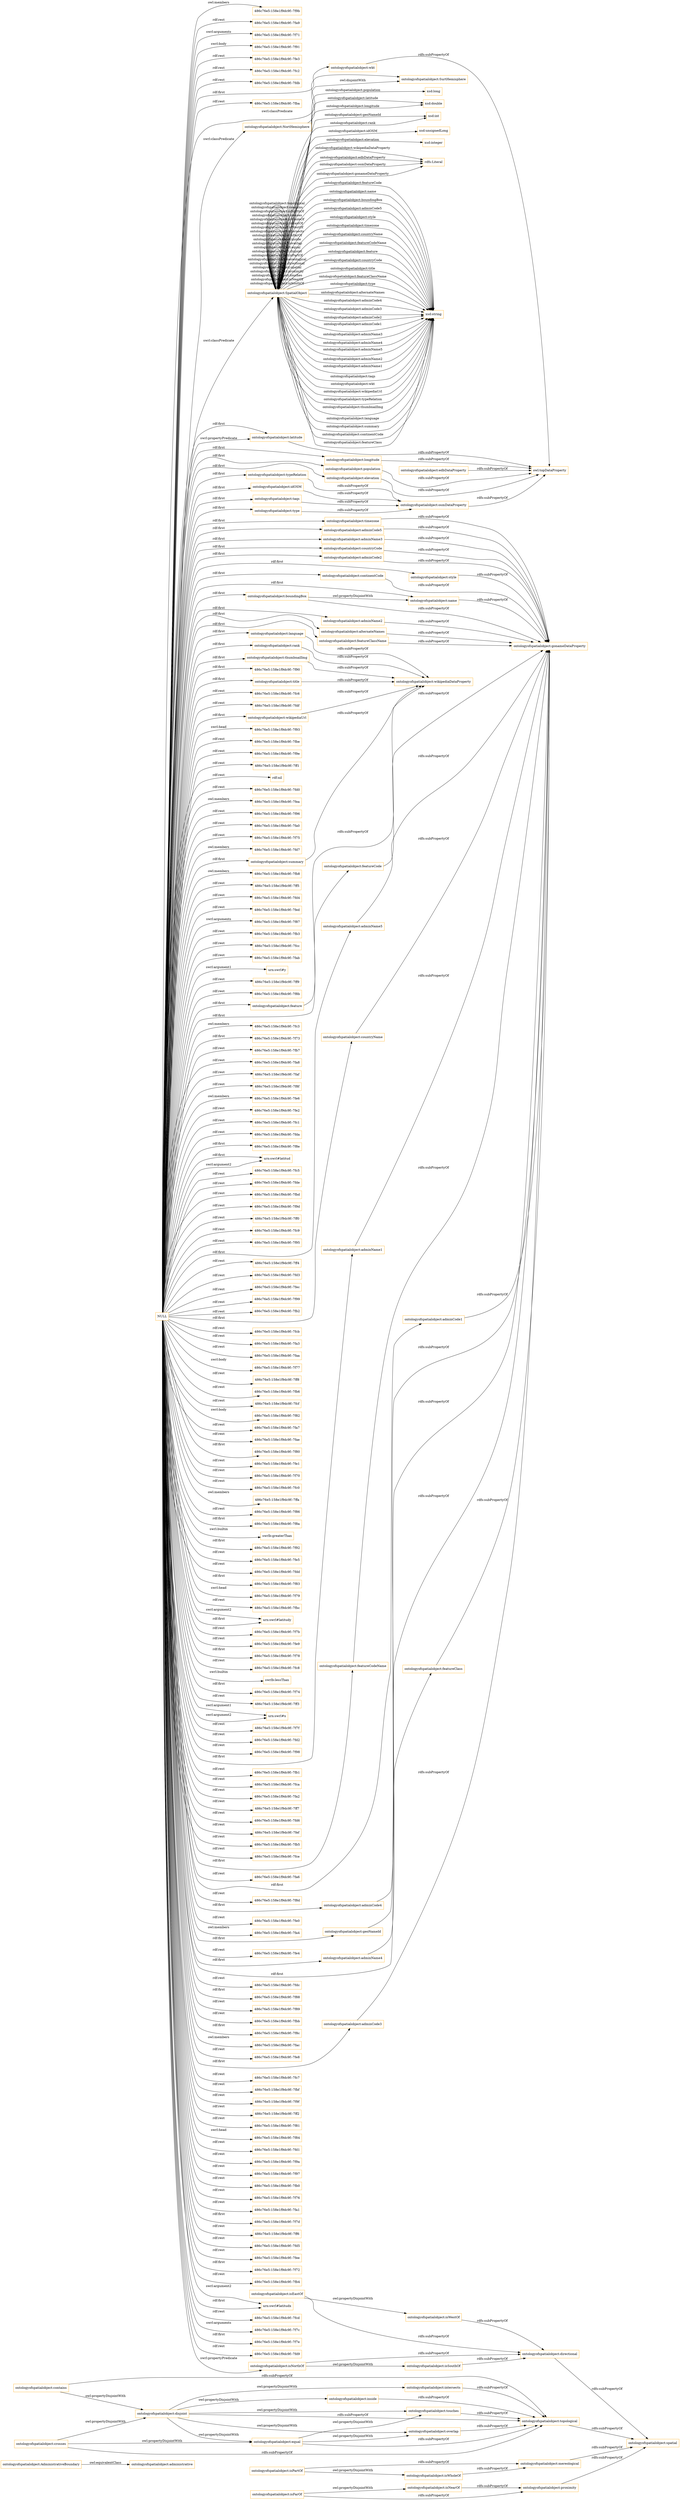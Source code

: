 digraph ar2dtool_diagram { 
rankdir=LR;
size="1501"
node [shape = rectangle, color="orange"]; "ontologyofspatialobject:AdministrativeBoundary" "ontologyofspatialobject:SurtHemisphere" "ontologyofspatialobject:administrative" "ontologyofspatialobject:NortHemisphere" "ontologyofspatialobject:SpatialObject" ; /*classes style*/
	"ontologyofspatialobject:directional" -> "ontologyofspatialobject:spatial" [ label = "rdfs:subPropertyOf" ];
	"ontologyofspatialobject:population" -> "owl:topDataProperty" [ label = "rdfs:subPropertyOf" ];
	"ontologyofspatialobject:summary" -> "ontologyofspatialobject:wikipediaDataProperty" [ label = "rdfs:subPropertyOf" ];
	"ontologyofspatialobject:adminCode4" -> "ontologyofspatialobject:gonameDataProperty" [ label = "rdfs:subPropertyOf" ];
	"ontologyofspatialobject:overlap" -> "ontologyofspatialobject:topological" [ label = "rdfs:subPropertyOf" ];
	"ontologyofspatialobject:feature" -> "ontologyofspatialobject:wikipediaDataProperty" [ label = "rdfs:subPropertyOf" ];
	"ontologyofspatialobject:geoNameId" -> "ontologyofspatialobject:gonameDataProperty" [ label = "rdfs:subPropertyOf" ];
	"ontologyofspatialobject:adminName4" -> "ontologyofspatialobject:gonameDataProperty" [ label = "rdfs:subPropertyOf" ];
	"ontologyofspatialobject:elevation" -> "owl:topDataProperty" [ label = "rdfs:subPropertyOf" ];
	"ontologyofspatialobject:typeRelation" -> "ontologyofspatialobject:osmDataProperty" [ label = "rdfs:subPropertyOf" ];
	"ontologyofspatialobject:isWholeOf" -> "ontologyofspatialobject:mereological" [ label = "rdfs:subPropertyOf" ];
	"ontologyofspatialobject:edbDataProperty" -> "owl:topDataProperty" [ label = "rdfs:subPropertyOf" ];
	"ontologyofspatialobject:idOSM" -> "ontologyofspatialobject:osmDataProperty" [ label = "rdfs:subPropertyOf" ];
	"ontologyofspatialobject:isSouthOf" -> "ontologyofspatialobject:directional" [ label = "rdfs:subPropertyOf" ];
	"ontologyofspatialobject:adminCode3" -> "ontologyofspatialobject:gonameDataProperty" [ label = "rdfs:subPropertyOf" ];
	"ontologyofspatialobject:osmDataProperty" -> "owl:topDataProperty" [ label = "rdfs:subPropertyOf" ];
	"ontologyofspatialobject:timezone" -> "ontologyofspatialobject:gonameDataProperty" [ label = "rdfs:subPropertyOf" ];
	"ontologyofspatialobject:wikipediaUrl" -> "ontologyofspatialobject:wikipediaDataProperty" [ label = "rdfs:subPropertyOf" ];
	"ontologyofspatialobject:adminName3" -> "ontologyofspatialobject:gonameDataProperty" [ label = "rdfs:subPropertyOf" ];
	"ontologyofspatialobject:countryCode" -> "ontologyofspatialobject:gonameDataProperty" [ label = "rdfs:subPropertyOf" ];
	"ontologyofspatialobject:isPartOf" -> "ontologyofspatialobject:mereological" [ label = "rdfs:subPropertyOf" ];
	"ontologyofspatialobject:isPartOf" -> "ontologyofspatialobject:isWholeOf" [ label = "owl:propertyDisjointWith" ];
	"ontologyofspatialobject:adminCode2" -> "ontologyofspatialobject:gonameDataProperty" [ label = "rdfs:subPropertyOf" ];
	"ontologyofspatialobject:mereological" -> "ontologyofspatialobject:spatial" [ label = "rdfs:subPropertyOf" ];
	"ontologyofspatialobject:wkt" -> "owl:topDataProperty" [ label = "rdfs:subPropertyOf" ];
	"ontologyofspatialobject:disjoint" -> "ontologyofspatialobject:intersects" [ label = "owl:propertyDisjointWith" ];
	"ontologyofspatialobject:disjoint" -> "ontologyofspatialobject:overlap" [ label = "owl:propertyDisjointWith" ];
	"ontologyofspatialobject:disjoint" -> "ontologyofspatialobject:topological" [ label = "rdfs:subPropertyOf" ];
	"ontologyofspatialobject:disjoint" -> "ontologyofspatialobject:inside" [ label = "owl:propertyDisjointWith" ];
	"ontologyofspatialobject:disjoint" -> "ontologyofspatialobject:touches" [ label = "owl:propertyDisjointWith" ];
	"ontologyofspatialobject:disjoint" -> "ontologyofspatialobject:equal" [ label = "owl:propertyDisjointWith" ];
	"ontologyofspatialobject:topological" -> "ontologyofspatialobject:spatial" [ label = "rdfs:subPropertyOf" ];
	"ontologyofspatialobject:continentCode" -> "ontologyofspatialobject:gonameDataProperty" [ label = "rdfs:subPropertyOf" ];
	"ontologyofspatialobject:name" -> "ontologyofspatialobject:gonameDataProperty" [ label = "rdfs:subPropertyOf" ];
	"ontologyofspatialobject:isNorthOf" -> "ontologyofspatialobject:isSouthOf" [ label = "owl:propertyDisjointWith" ];
	"ontologyofspatialobject:isNorthOf" -> "ontologyofspatialobject:directional" [ label = "rdfs:subPropertyOf" ];
	"ontologyofspatialobject:adminName2" -> "ontologyofspatialobject:gonameDataProperty" [ label = "rdfs:subPropertyOf" ];
	"ontologyofspatialobject:boundingBox" -> "ontologyofspatialobject:name" [ label = "owl:propertyDisjointWith" ];
	"ontologyofspatialobject:boundingBox" -> "ontologyofspatialobject:gonameDataProperty" [ label = "rdfs:subPropertyOf" ];
	"ontologyofspatialobject:rank" -> "ontologyofspatialobject:wikipediaDataProperty" [ label = "rdfs:subPropertyOf" ];
	"ontologyofspatialobject:alternateNames" -> "ontologyofspatialobject:gonameDataProperty" [ label = "rdfs:subPropertyOf" ];
	"ontologyofspatialobject:isEastOf" -> "ontologyofspatialobject:isWestOf" [ label = "owl:propertyDisjointWith" ];
	"ontologyofspatialobject:isEastOf" -> "ontologyofspatialobject:directional" [ label = "rdfs:subPropertyOf" ];
	"ontologyofspatialobject:contains" -> "ontologyofspatialobject:topological" [ label = "rdfs:subPropertyOf" ];
	"ontologyofspatialobject:contains" -> "ontologyofspatialobject:disjoint" [ label = "owl:propertyDisjointWith" ];
	"ontologyofspatialobject:AdministrativeBoundary" -> "ontologyofspatialobject:administrative" [ label = "owl:equivalentClass" ];
	"NULL" -> "486c76e5:158e1f9dc9f:-7f90" [ label = "rdf:first" ];
	"NULL" -> "ontologyofspatialobject:featureClassName" [ label = "rdf:first" ];
	"NULL" -> "486c76e5:158e1f9dc9f:-7fc6" [ label = "rdf:rest" ];
	"NULL" -> "486c76e5:158e1f9dc9f:-7fdf" [ label = "rdf:rest" ];
	"NULL" -> "ontologyofspatialobject:language" [ label = "rdf:first" ];
	"NULL" -> "486c76e5:158e1f9dc9f:-7f93" [ label = "swrl:head" ];
	"NULL" -> "486c76e5:158e1f9dc9f:-7fbe" [ label = "rdf:rest" ];
	"NULL" -> "486c76e5:158e1f9dc9f:-7f9e" [ label = "rdf:rest" ];
	"NULL" -> "486c76e5:158e1f9dc9f:-7ff1" [ label = "rdf:rest" ];
	"NULL" -> "rdf:nil" [ label = "rdf:rest" ];
	"NULL" -> "486c76e5:158e1f9dc9f:-7fd0" [ label = "rdf:rest" ];
	"NULL" -> "486c76e5:158e1f9dc9f:-7fea" [ label = "owl:members" ];
	"NULL" -> "ontologyofspatialobject:adminName3" [ label = "rdf:first" ];
	"NULL" -> "486c76e5:158e1f9dc9f:-7f96" [ label = "rdf:rest" ];
	"NULL" -> "486c76e5:158e1f9dc9f:-7fa0" [ label = "rdf:rest" ];
	"NULL" -> "486c76e5:158e1f9dc9f:-7f75" [ label = "rdf:rest" ];
	"NULL" -> "486c76e5:158e1f9dc9f:-7fd7" [ label = "owl:members" ];
	"NULL" -> "ontologyofspatialobject:thumbnailImg" [ label = "rdf:first" ];
	"NULL" -> "486c76e5:158e1f9dc9f:-7fb8" [ label = "owl:members" ];
	"NULL" -> "486c76e5:158e1f9dc9f:-7ff5" [ label = "rdf:rest" ];
	"NULL" -> "ontologyofspatialobject:wkt" [ label = "rdf:first" ];
	"NULL" -> "486c76e5:158e1f9dc9f:-7fd4" [ label = "rdf:rest" ];
	"NULL" -> "ontologyofspatialobject:timezone" [ label = "rdf:first" ];
	"NULL" -> "486c76e5:158e1f9dc9f:-7fed" [ label = "rdf:rest" ];
	"NULL" -> "486c76e5:158e1f9dc9f:-7f87" [ label = "swrl:arguments" ];
	"NULL" -> "486c76e5:158e1f9dc9f:-7fb3" [ label = "rdf:rest" ];
	"NULL" -> "486c76e5:158e1f9dc9f:-7fcc" [ label = "rdf:rest" ];
	"NULL" -> "486c76e5:158e1f9dc9f:-7fab" [ label = "rdf:rest" ];
	"NULL" -> "urn:swrl#y" [ label = "swrl:argument1" ];
	"NULL" -> "486c76e5:158e1f9dc9f:-7ff9" [ label = "rdf:rest" ];
	"NULL" -> "486c76e5:158e1f9dc9f:-7f8b" [ label = "rdf:rest" ];
	"NULL" -> "ontologyofspatialobject:featureCode" [ label = "rdf:first" ];
	"NULL" -> "ontologyofspatialobject:latitude" [ label = "swrl:propertyPredicate" ];
	"NULL" -> "486c76e5:158e1f9dc9f:-7fc3" [ label = "owl:members" ];
	"NULL" -> "486c76e5:158e1f9dc9f:-7f73" [ label = "rdf:first" ];
	"NULL" -> "486c76e5:158e1f9dc9f:-7fb7" [ label = "rdf:rest" ];
	"NULL" -> "486c76e5:158e1f9dc9f:-7fa8" [ label = "rdf:rest" ];
	"NULL" -> "486c76e5:158e1f9dc9f:-7faf" [ label = "rdf:rest" ];
	"NULL" -> "486c76e5:158e1f9dc9f:-7f8f" [ label = "rdf:rest" ];
	"NULL" -> "486c76e5:158e1f9dc9f:-7fe6" [ label = "owl:members" ];
	"NULL" -> "ontologyofspatialobject:adminCode3" [ label = "rdf:first" ];
	"NULL" -> "486c76e5:158e1f9dc9f:-7fe2" [ label = "rdf:rest" ];
	"NULL" -> "486c76e5:158e1f9dc9f:-7fc1" [ label = "rdf:rest" ];
	"NULL" -> "486c76e5:158e1f9dc9f:-7fda" [ label = "rdf:rest" ];
	"NULL" -> "486c76e5:158e1f9dc9f:-7f8e" [ label = "rdf:first" ];
	"NULL" -> "ontologyofspatialobject:geoNameId" [ label = "rdf:first" ];
	"NULL" -> "urn:swrl#latitud" [ label = "swrl:argument2" ];
	"NULL" -> "486c76e5:158e1f9dc9f:-7fc5" [ label = "rdf:rest" ];
	"NULL" -> "ontologyofspatialobject:adminCode4" [ label = "rdf:first" ];
	"NULL" -> "ontologyofspatialobject:continentCode" [ label = "rdf:first" ];
	"NULL" -> "486c76e5:158e1f9dc9f:-7fde" [ label = "rdf:rest" ];
	"NULL" -> "486c76e5:158e1f9dc9f:-7fbd" [ label = "rdf:rest" ];
	"NULL" -> "486c76e5:158e1f9dc9f:-7f9d" [ label = "rdf:rest" ];
	"NULL" -> "486c76e5:158e1f9dc9f:-7ff0" [ label = "rdf:rest" ];
	"NULL" -> "ontologyofspatialobject:latitude" [ label = "rdf:first" ];
	"NULL" -> "486c76e5:158e1f9dc9f:-7fc9" [ label = "rdf:rest" ];
	"NULL" -> "ontologyofspatialobject:adminName4" [ label = "rdf:first" ];
	"NULL" -> "486c76e5:158e1f9dc9f:-7f95" [ label = "rdf:rest" ];
	"NULL" -> "ontologyofspatialobject:countryName" [ label = "rdf:first" ];
	"NULL" -> "urn:swrl#latitud" [ label = "rdf:first" ];
	"NULL" -> "486c76e5:158e1f9dc9f:-7ff4" [ label = "rdf:rest" ];
	"NULL" -> "486c76e5:158e1f9dc9f:-7fd3" [ label = "rdf:rest" ];
	"NULL" -> "486c76e5:158e1f9dc9f:-7fec" [ label = "rdf:rest" ];
	"NULL" -> "486c76e5:158e1f9dc9f:-7f99" [ label = "rdf:rest" ];
	"NULL" -> "486c76e5:158e1f9dc9f:-7fb2" [ label = "rdf:rest" ];
	"NULL" -> "ontologyofspatialobject:taqs" [ label = "rdf:first" ];
	"NULL" -> "486c76e5:158e1f9dc9f:-7fcb" [ label = "rdf:rest" ];
	"NULL" -> "486c76e5:158e1f9dc9f:-7fa3" [ label = "rdf:rest" ];
	"NULL" -> "486c76e5:158e1f9dc9f:-7faa" [ label = "rdf:rest" ];
	"NULL" -> "486c76e5:158e1f9dc9f:-7f77" [ label = "swrl:body" ];
	"NULL" -> "486c76e5:158e1f9dc9f:-7ff8" [ label = "rdf:rest" ];
	"NULL" -> "ontologyofspatialobject:summary" [ label = "rdf:first" ];
	"NULL" -> "ontologyofspatialobject:boundingBox" [ label = "rdf:first" ];
	"NULL" -> "486c76e5:158e1f9dc9f:-7fb6" [ label = "rdf:rest" ];
	"NULL" -> "486c76e5:158e1f9dc9f:-7fcf" [ label = "rdf:rest" ];
	"NULL" -> "486c76e5:158e1f9dc9f:-7f82" [ label = "swrl:body" ];
	"NULL" -> "486c76e5:158e1f9dc9f:-7fa7" [ label = "rdf:rest" ];
	"NULL" -> "486c76e5:158e1f9dc9f:-7fae" [ label = "rdf:rest" ];
	"NULL" -> "ontologyofspatialobject:feature" [ label = "rdf:first" ];
	"NULL" -> "ontologyofspatialobject:SpatialObject" [ label = "swrl:classPredicate" ];
	"NULL" -> "486c76e5:158e1f9dc9f:-7f80" [ label = "rdf:first" ];
	"NULL" -> "486c76e5:158e1f9dc9f:-7fe1" [ label = "rdf:rest" ];
	"NULL" -> "ontologyofspatialobject:SurtHemisphere" [ label = "swrl:classPredicate" ];
	"NULL" -> "486c76e5:158e1f9dc9f:-7f70" [ label = "rdf:rest" ];
	"NULL" -> "486c76e5:158e1f9dc9f:-7fc0" [ label = "rdf:rest" ];
	"NULL" -> "486c76e5:158e1f9dc9f:-7ffa" [ label = "owl:members" ];
	"NULL" -> "486c76e5:158e1f9dc9f:-7f86" [ label = "rdf:rest" ];
	"NULL" -> "486c76e5:158e1f9dc9f:-7f8a" [ label = "rdf:first" ];
	"NULL" -> "swrlb:greaterThan" [ label = "swrl:builtin" ];
	"NULL" -> "486c76e5:158e1f9dc9f:-7f92" [ label = "rdf:first" ];
	"NULL" -> "486c76e5:158e1f9dc9f:-7fe5" [ label = "rdf:rest" ];
	"NULL" -> "ontologyofspatialobject:NortHemisphere" [ label = "swrl:classPredicate" ];
	"NULL" -> "486c76e5:158e1f9dc9f:-7fdd" [ label = "rdf:rest" ];
	"NULL" -> "486c76e5:158e1f9dc9f:-7f83" [ label = "rdf:first" ];
	"NULL" -> "486c76e5:158e1f9dc9f:-7f79" [ label = "swrl:head" ];
	"NULL" -> "486c76e5:158e1f9dc9f:-7fbc" [ label = "rdf:rest" ];
	"NULL" -> "urn:swrl#latitudy" [ label = "rdf:first" ];
	"NULL" -> "486c76e5:158e1f9dc9f:-7f7b" [ label = "rdf:rest" ];
	"NULL" -> "486c76e5:158e1f9dc9f:-7fe9" [ label = "rdf:rest" ];
	"NULL" -> "486c76e5:158e1f9dc9f:-7f78" [ label = "rdf:first" ];
	"NULL" -> "486c76e5:158e1f9dc9f:-7fc8" [ label = "rdf:rest" ];
	"NULL" -> "swrlb:lessThan" [ label = "swrl:builtin" ];
	"NULL" -> "486c76e5:158e1f9dc9f:-7f74" [ label = "rdf:first" ];
	"NULL" -> "486c76e5:158e1f9dc9f:-7ff3" [ label = "rdf:rest" ];
	"NULL" -> "urn:swrl#x" [ label = "swrl:argument2" ];
	"NULL" -> "486c76e5:158e1f9dc9f:-7f7f" [ label = "rdf:rest" ];
	"NULL" -> "ontologyofspatialobject:elevation" [ label = "rdf:first" ];
	"NULL" -> "486c76e5:158e1f9dc9f:-7fd2" [ label = "rdf:rest" ];
	"NULL" -> "486c76e5:158e1f9dc9f:-7f98" [ label = "rdf:rest" ];
	"NULL" -> "ontologyofspatialobject:adminName1" [ label = "rdf:first" ];
	"NULL" -> "ontologyofspatialobject:name" [ label = "rdf:first" ];
	"NULL" -> "486c76e5:158e1f9dc9f:-7fb1" [ label = "rdf:rest" ];
	"NULL" -> "486c76e5:158e1f9dc9f:-7fca" [ label = "rdf:rest" ];
	"NULL" -> "486c76e5:158e1f9dc9f:-7fa2" [ label = "rdf:rest" ];
	"NULL" -> "urn:swrl#latitudy" [ label = "swrl:argument2" ];
	"NULL" -> "486c76e5:158e1f9dc9f:-7ff7" [ label = "rdf:rest" ];
	"NULL" -> "486c76e5:158e1f9dc9f:-7fd6" [ label = "rdf:rest" ];
	"NULL" -> "ontologyofspatialobject:wikipediaUrl" [ label = "rdf:first" ];
	"NULL" -> "486c76e5:158e1f9dc9f:-7fef" [ label = "rdf:rest" ];
	"NULL" -> "486c76e5:158e1f9dc9f:-7fb5" [ label = "rdf:rest" ];
	"NULL" -> "486c76e5:158e1f9dc9f:-7fce" [ label = "rdf:rest" ];
	"NULL" -> "ontologyofspatialobject:longitude" [ label = "rdf:first" ];
	"NULL" -> "486c76e5:158e1f9dc9f:-7fa6" [ label = "rdf:rest" ];
	"NULL" -> "ontologyofspatialobject:adminName2" [ label = "rdf:first" ];
	"NULL" -> "ontologyofspatialobject:featureClass" [ label = "rdf:first" ];
	"NULL" -> "486c76e5:158e1f9dc9f:-7f8d" [ label = "rdf:rest" ];
	"NULL" -> "ontologyofspatialobject:adminCode5" [ label = "rdf:first" ];
	"NULL" -> "486c76e5:158e1f9dc9f:-7fe0" [ label = "rdf:rest" ];
	"NULL" -> "486c76e5:158e1f9dc9f:-7fa4" [ label = "owl:members" ];
	"NULL" -> "ontologyofspatialobject:style" [ label = "rdf:first" ];
	"NULL" -> "486c76e5:158e1f9dc9f:-7fe4" [ label = "rdf:rest" ];
	"NULL" -> "ontologyofspatialobject:adminName5" [ label = "rdf:first" ];
	"NULL" -> "ontologyofspatialobject:adminCode1" [ label = "rdf:first" ];
	"NULL" -> "urn:swrl#x" [ label = "swrl:argument1" ];
	"NULL" -> "ontologyofspatialobject:rank" [ label = "rdf:first" ];
	"NULL" -> "486c76e5:158e1f9dc9f:-7fdc" [ label = "rdf:rest" ];
	"NULL" -> "486c76e5:158e1f9dc9f:-7f88" [ label = "rdf:first" ];
	"NULL" -> "486c76e5:158e1f9dc9f:-7f89" [ label = "rdf:rest" ];
	"NULL" -> "486c76e5:158e1f9dc9f:-7fbb" [ label = "rdf:rest" ];
	"NULL" -> "486c76e5:158e1f9dc9f:-7f8c" [ label = "rdf:first" ];
	"NULL" -> "486c76e5:158e1f9dc9f:-7fac" [ label = "owl:members" ];
	"NULL" -> "486c76e5:158e1f9dc9f:-7fe8" [ label = "rdf:rest" ];
	"NULL" -> "ontologyofspatialobject:title" [ label = "rdf:first" ];
	"NULL" -> "486c76e5:158e1f9dc9f:-7fc7" [ label = "rdf:rest" ];
	"NULL" -> "ontologyofspatialobject:adminCode2" [ label = "rdf:first" ];
	"NULL" -> "486c76e5:158e1f9dc9f:-7fbf" [ label = "rdf:rest" ];
	"NULL" -> "ontologyofspatialobject:isNorthOf" [ label = "swrl:propertyPredicate" ];
	"NULL" -> "486c76e5:158e1f9dc9f:-7f9f" [ label = "rdf:rest" ];
	"NULL" -> "ontologyofspatialobject:idOSM" [ label = "rdf:first" ];
	"NULL" -> "486c76e5:158e1f9dc9f:-7ff2" [ label = "rdf:rest" ];
	"NULL" -> "486c76e5:158e1f9dc9f:-7f81" [ label = "rdf:rest" ];
	"NULL" -> "486c76e5:158e1f9dc9f:-7f84" [ label = "swrl:head" ];
	"NULL" -> "486c76e5:158e1f9dc9f:-7fd1" [ label = "rdf:rest" ];
	"NULL" -> "486c76e5:158e1f9dc9f:-7f9a" [ label = "rdf:rest" ];
	"NULL" -> "486c76e5:158e1f9dc9f:-7f97" [ label = "rdf:rest" ];
	"NULL" -> "486c76e5:158e1f9dc9f:-7fb0" [ label = "rdf:rest" ];
	"NULL" -> "486c76e5:158e1f9dc9f:-7f76" [ label = "rdf:rest" ];
	"NULL" -> "486c76e5:158e1f9dc9f:-7fa1" [ label = "rdf:rest" ];
	"NULL" -> "486c76e5:158e1f9dc9f:-7f7d" [ label = "rdf:first" ];
	"NULL" -> "ontologyofspatialobject:typeRelation" [ label = "rdf:first" ];
	"NULL" -> "486c76e5:158e1f9dc9f:-7ff6" [ label = "rdf:rest" ];
	"NULL" -> "486c76e5:158e1f9dc9f:-7fd5" [ label = "rdf:rest" ];
	"NULL" -> "486c76e5:158e1f9dc9f:-7fee" [ label = "rdf:rest" ];
	"NULL" -> "486c76e5:158e1f9dc9f:-7f72" [ label = "rdf:first" ];
	"NULL" -> "486c76e5:158e1f9dc9f:-7fb4" [ label = "rdf:rest" ];
	"NULL" -> "ontologyofspatialobject:type" [ label = "rdf:first" ];
	"NULL" -> "urn:swrl#latitudx" [ label = "rdf:first" ];
	"NULL" -> "486c76e5:158e1f9dc9f:-7fcd" [ label = "rdf:rest" ];
	"NULL" -> "ontologyofspatialobject:population" [ label = "rdf:first" ];
	"NULL" -> "486c76e5:158e1f9dc9f:-7f7c" [ label = "swrl:arguments" ];
	"NULL" -> "486c76e5:158e1f9dc9f:-7f7e" [ label = "rdf:first" ];
	"NULL" -> "urn:swrl#latitudx" [ label = "swrl:argument2" ];
	"NULL" -> "486c76e5:158e1f9dc9f:-7fd9" [ label = "rdf:rest" ];
	"NULL" -> "486c76e5:158e1f9dc9f:-7f9b" [ label = "owl:members" ];
	"NULL" -> "486c76e5:158e1f9dc9f:-7fa9" [ label = "rdf:rest" ];
	"NULL" -> "486c76e5:158e1f9dc9f:-7f71" [ label = "swrl:arguments" ];
	"NULL" -> "ontologyofspatialobject:countryCode" [ label = "rdf:first" ];
	"NULL" -> "486c76e5:158e1f9dc9f:-7f91" [ label = "swrl:body" ];
	"NULL" -> "486c76e5:158e1f9dc9f:-7fe3" [ label = "rdf:rest" ];
	"NULL" -> "486c76e5:158e1f9dc9f:-7fc2" [ label = "rdf:rest" ];
	"NULL" -> "486c76e5:158e1f9dc9f:-7fdb" [ label = "rdf:rest" ];
	"NULL" -> "ontologyofspatialobject:featureCodeName" [ label = "rdf:first" ];
	"NULL" -> "486c76e5:158e1f9dc9f:-7fba" [ label = "rdf:rest" ];
	"NULL" -> "ontologyofspatialobject:alternateNames" [ label = "rdf:first" ];
	"ontologyofspatialobject:adminCode1" -> "ontologyofspatialobject:gonameDataProperty" [ label = "rdfs:subPropertyOf" ];
	"ontologyofspatialobject:touches" -> "ontologyofspatialobject:topological" [ label = "rdfs:subPropertyOf" ];
	"ontologyofspatialobject:language" -> "ontologyofspatialobject:wikipediaDataProperty" [ label = "rdfs:subPropertyOf" ];
	"ontologyofspatialobject:inside" -> "ontologyofspatialobject:topological" [ label = "rdfs:subPropertyOf" ];
	"ontologyofspatialobject:longitude" -> "owl:topDataProperty" [ label = "rdfs:subPropertyOf" ];
	"ontologyofspatialobject:adminName1" -> "ontologyofspatialobject:gonameDataProperty" [ label = "rdfs:subPropertyOf" ];
	"ontologyofspatialobject:style" -> "ontologyofspatialobject:gonameDataProperty" [ label = "rdfs:subPropertyOf" ];
	"ontologyofspatialobject:crosses" -> "ontologyofspatialobject:topological" [ label = "rdfs:subPropertyOf" ];
	"ontologyofspatialobject:crosses" -> "ontologyofspatialobject:equal" [ label = "owl:propertyDisjointWith" ];
	"ontologyofspatialobject:crosses" -> "ontologyofspatialobject:disjoint" [ label = "owl:propertyDisjointWith" ];
	"ontologyofspatialobject:featureCodeName" -> "ontologyofspatialobject:gonameDataProperty" [ label = "rdfs:subPropertyOf" ];
	"ontologyofspatialobject:NortHemisphere" -> "ontologyofspatialobject:SurtHemisphere" [ label = "owl:disjointWith" ];
	"ontologyofspatialobject:intersects" -> "ontologyofspatialobject:topological" [ label = "rdfs:subPropertyOf" ];
	"ontologyofspatialobject:isFarOf" -> "ontologyofspatialobject:proximity" [ label = "rdfs:subPropertyOf" ];
	"ontologyofspatialobject:isFarOf" -> "ontologyofspatialobject:isNearOf" [ label = "owl:propertyDisjointWith" ];
	"ontologyofspatialobject:latitude" -> "owl:topDataProperty" [ label = "rdfs:subPropertyOf" ];
	"ontologyofspatialobject:proximity" -> "ontologyofspatialobject:spatial" [ label = "rdfs:subPropertyOf" ];
	"ontologyofspatialobject:isWestOf" -> "ontologyofspatialobject:directional" [ label = "rdfs:subPropertyOf" ];
	"ontologyofspatialobject:taqs" -> "ontologyofspatialobject:osmDataProperty" [ label = "rdfs:subPropertyOf" ];
	"ontologyofspatialobject:equal" -> "ontologyofspatialobject:touches" [ label = "owl:propertyDisjointWith" ];
	"ontologyofspatialobject:equal" -> "ontologyofspatialobject:topological" [ label = "rdfs:subPropertyOf" ];
	"ontologyofspatialobject:equal" -> "ontologyofspatialobject:overlap" [ label = "owl:propertyDisjointWith" ];
	"ontologyofspatialobject:featureClassName" -> "ontologyofspatialobject:gonameDataProperty" [ label = "rdfs:subPropertyOf" ];
	"ontologyofspatialobject:countryName" -> "ontologyofspatialobject:gonameDataProperty" [ label = "rdfs:subPropertyOf" ];
	"ontologyofspatialobject:type" -> "ontologyofspatialobject:osmDataProperty" [ label = "rdfs:subPropertyOf" ];
	"ontologyofspatialobject:thumbnailImg" -> "ontologyofspatialobject:wikipediaDataProperty" [ label = "rdfs:subPropertyOf" ];
	"ontologyofspatialobject:adminCode5" -> "ontologyofspatialobject:gonameDataProperty" [ label = "rdfs:subPropertyOf" ];
	"ontologyofspatialobject:featureCode" -> "ontologyofspatialobject:gonameDataProperty" [ label = "rdfs:subPropertyOf" ];
	"ontologyofspatialobject:title" -> "ontologyofspatialobject:wikipediaDataProperty" [ label = "rdfs:subPropertyOf" ];
	"ontologyofspatialobject:featureClass" -> "ontologyofspatialobject:gonameDataProperty" [ label = "rdfs:subPropertyOf" ];
	"ontologyofspatialobject:adminName5" -> "ontologyofspatialobject:gonameDataProperty" [ label = "rdfs:subPropertyOf" ];
	"ontologyofspatialobject:isNearOf" -> "ontologyofspatialobject:proximity" [ label = "rdfs:subPropertyOf" ];
	"ontologyofspatialobject:SpatialObject" -> "xsd:string" [ label = "ontologyofspatialobject:featureClassName" ];
	"ontologyofspatialobject:SpatialObject" -> "xsd:string" [ label = "ontologyofspatialobject:type" ];
	"ontologyofspatialobject:SpatialObject" -> "ontologyofspatialobject:SpatialObject" [ label = "ontologyofspatialobject:isSouthOf" ];
	"ontologyofspatialobject:SpatialObject" -> "xsd:long" [ label = "ontologyofspatialobject:population" ];
	"ontologyofspatialobject:SpatialObject" -> "ontologyofspatialobject:SpatialObject" [ label = "ontologyofspatialobject:isNearOf" ];
	"ontologyofspatialobject:SpatialObject" -> "xsd:string" [ label = "ontologyofspatialobject:alternateNames" ];
	"ontologyofspatialobject:SpatialObject" -> "ontologyofspatialobject:SpatialObject" [ label = "ontologyofspatialobject:touches" ];
	"ontologyofspatialobject:SpatialObject" -> "xsd:double" [ label = "ontologyofspatialobject:latitude" ];
	"ontologyofspatialobject:SpatialObject" -> "xsd:string" [ label = "ontologyofspatialobject:adminCode4" ];
	"ontologyofspatialobject:SpatialObject" -> "ontologyofspatialobject:SpatialObject" [ label = "ontologyofspatialobject:proximity" ];
	"ontologyofspatialobject:SpatialObject" -> "xsd:string" [ label = "ontologyofspatialobject:adminCode3" ];
	"ontologyofspatialobject:SpatialObject" -> "xsd:string" [ label = "ontologyofspatialobject:adminCode2" ];
	"ontologyofspatialobject:SpatialObject" -> "xsd:string" [ label = "ontologyofspatialobject:adminCode1" ];
	"ontologyofspatialobject:SpatialObject" -> "xsd:string" [ label = "ontologyofspatialobject:adminName3" ];
	"ontologyofspatialobject:SpatialObject" -> "xsd:string" [ label = "ontologyofspatialobject:adminName4" ];
	"ontologyofspatialobject:SpatialObject" -> "xsd:string" [ label = "ontologyofspatialobject:adminName5" ];
	"ontologyofspatialobject:SpatialObject" -> "ontologyofspatialobject:SpatialObject" [ label = "ontologyofspatialobject:spatial" ];
	"ontologyofspatialobject:SpatialObject" -> "ontologyofspatialobject:SpatialObject" [ label = "ontologyofspatialobject:directional" ];
	"ontologyofspatialobject:SpatialObject" -> "xsd:string" [ label = "ontologyofspatialobject:adminName2" ];
	"ontologyofspatialobject:SpatialObject" -> "xsd:string" [ label = "ontologyofspatialobject:adminName1" ];
	"ontologyofspatialobject:SpatialObject" -> "xsd:string" [ label = "ontologyofspatialobject:taqs" ];
	"ontologyofspatialobject:SpatialObject" -> "ontologyofspatialobject:SpatialObject" [ label = "ontologyofspatialobject:mereological" ];
	"ontologyofspatialobject:SpatialObject" -> "ontologyofspatialobject:SpatialObject" [ label = "ontologyofspatialobject:isPartOf" ];
	"ontologyofspatialobject:SpatialObject" -> "xsd:int" [ label = "ontologyofspatialobject:geoNameId" ];
	"ontologyofspatialobject:SpatialObject" -> "xsd:string" [ label = "ontologyofspatialobject:wkt" ];
	"ontologyofspatialobject:SpatialObject" -> "xsd:string" [ label = "ontologyofspatialobject:wikipediaUrl" ];
	"ontologyofspatialobject:SpatialObject" -> "xsd:string" [ label = "ontologyofspatialobject:typeRelation" ];
	"ontologyofspatialobject:SpatialObject" -> "ontologyofspatialobject:SpatialObject" [ label = "ontologyofspatialobject:disjoint" ];
	"ontologyofspatialobject:SpatialObject" -> "xsd:string" [ label = "ontologyofspatialobject:thumbnailImg" ];
	"ontologyofspatialobject:SpatialObject" -> "ontologyofspatialobject:SpatialObject" [ label = "ontologyofspatialobject:equal" ];
	"ontologyofspatialobject:SpatialObject" -> "xsd:string" [ label = "ontologyofspatialobject:language" ];
	"ontologyofspatialobject:SpatialObject" -> "xsd:unsignedLong" [ label = "ontologyofspatialobject:idOSM" ];
	"ontologyofspatialobject:SpatialObject" -> "xsd:string" [ label = "ontologyofspatialobject:summary" ];
	"ontologyofspatialobject:SpatialObject" -> "ontologyofspatialobject:SpatialObject" [ label = "ontologyofspatialobject:overlap" ];
	"ontologyofspatialobject:SpatialObject" -> "xsd:integer" [ label = "ontologyofspatialobject:elevation" ];
	"ontologyofspatialobject:SpatialObject" -> "xsd:string" [ label = "ontologyofspatialobject:continentCode" ];
	"ontologyofspatialobject:SpatialObject" -> "xsd:string" [ label = "ontologyofspatialobject:featureClass" ];
	"ontologyofspatialobject:SpatialObject" -> "xsd:string" [ label = "ontologyofspatialobject:featureCode" ];
	"ontologyofspatialobject:SpatialObject" -> "xsd:string" [ label = "ontologyofspatialobject:name" ];
	"ontologyofspatialobject:SpatialObject" -> "xsd:string" [ label = "ontologyofspatialobject:boundingBox" ];
	"ontologyofspatialobject:SpatialObject" -> "rdfs:Literal" [ label = "ontologyofspatialobject:osmDataProperty" ];
	"ontologyofspatialobject:SpatialObject" -> "rdfs:Literal" [ label = "ontologyofspatialobject:gonameDataProperty" ];
	"ontologyofspatialobject:SpatialObject" -> "ontologyofspatialobject:SpatialObject" [ label = "ontologyofspatialobject:inside" ];
	"ontologyofspatialobject:SpatialObject" -> "rdfs:Literal" [ label = "ontologyofspatialobject:wikipediaDataProperty" ];
	"ontologyofspatialobject:SpatialObject" -> "ontologyofspatialobject:SpatialObject" [ label = "ontologyofspatialobject:isFarOf" ];
	"ontologyofspatialobject:SpatialObject" -> "xsd:string" [ label = "ontologyofspatialobject:adminCode5" ];
	"ontologyofspatialobject:SpatialObject" -> "xsd:string" [ label = "ontologyofspatialobject:style" ];
	"ontologyofspatialobject:SpatialObject" -> "ontologyofspatialobject:SpatialObject" [ label = "ontologyofspatialobject:intersects" ];
	"ontologyofspatialobject:SpatialObject" -> "xsd:string" [ label = "ontologyofspatialobject:timezone" ];
	"ontologyofspatialobject:SpatialObject" -> "ontologyofspatialobject:SpatialObject" [ label = "ontologyofspatialobject:isWestOf" ];
	"ontologyofspatialobject:SpatialObject" -> "ontologyofspatialobject:SpatialObject" [ label = "ontologyofspatialobject:isEastOf" ];
	"ontologyofspatialobject:SpatialObject" -> "ontologyofspatialobject:SpatialObject" [ label = "ontologyofspatialobject:isWholeOf" ];
	"ontologyofspatialobject:SpatialObject" -> "ontologyofspatialobject:SpatialObject" [ label = "ontologyofspatialobject:crosses" ];
	"ontologyofspatialobject:SpatialObject" -> "xsd:string" [ label = "ontologyofspatialobject:countryName" ];
	"ontologyofspatialobject:SpatialObject" -> "ontologyofspatialobject:SpatialObject" [ label = "ontologyofspatialobject:isNorthOf" ];
	"ontologyofspatialobject:SpatialObject" -> "xsd:int" [ label = "ontologyofspatialobject:rank" ];
	"ontologyofspatialobject:SpatialObject" -> "ontologyofspatialobject:SpatialObject" [ label = "ontologyofspatialobject:contains" ];
	"ontologyofspatialobject:SpatialObject" -> "ontologyofspatialobject:SpatialObject" [ label = "ontologyofspatialobject:topological" ];
	"ontologyofspatialobject:SpatialObject" -> "xsd:double" [ label = "ontologyofspatialobject:longitude" ];
	"ontologyofspatialobject:SpatialObject" -> "xsd:string" [ label = "ontologyofspatialobject:featureCodeName" ];
	"ontologyofspatialobject:SpatialObject" -> "xsd:string" [ label = "ontologyofspatialobject:feature" ];
	"ontologyofspatialobject:SpatialObject" -> "xsd:string" [ label = "ontologyofspatialobject:countryCode" ];
	"ontologyofspatialobject:SpatialObject" -> "xsd:string" [ label = "ontologyofspatialobject:title" ];
	"ontologyofspatialobject:SpatialObject" -> "rdfs:Literal" [ label = "ontologyofspatialobject:edbDataProperty" ];

}
